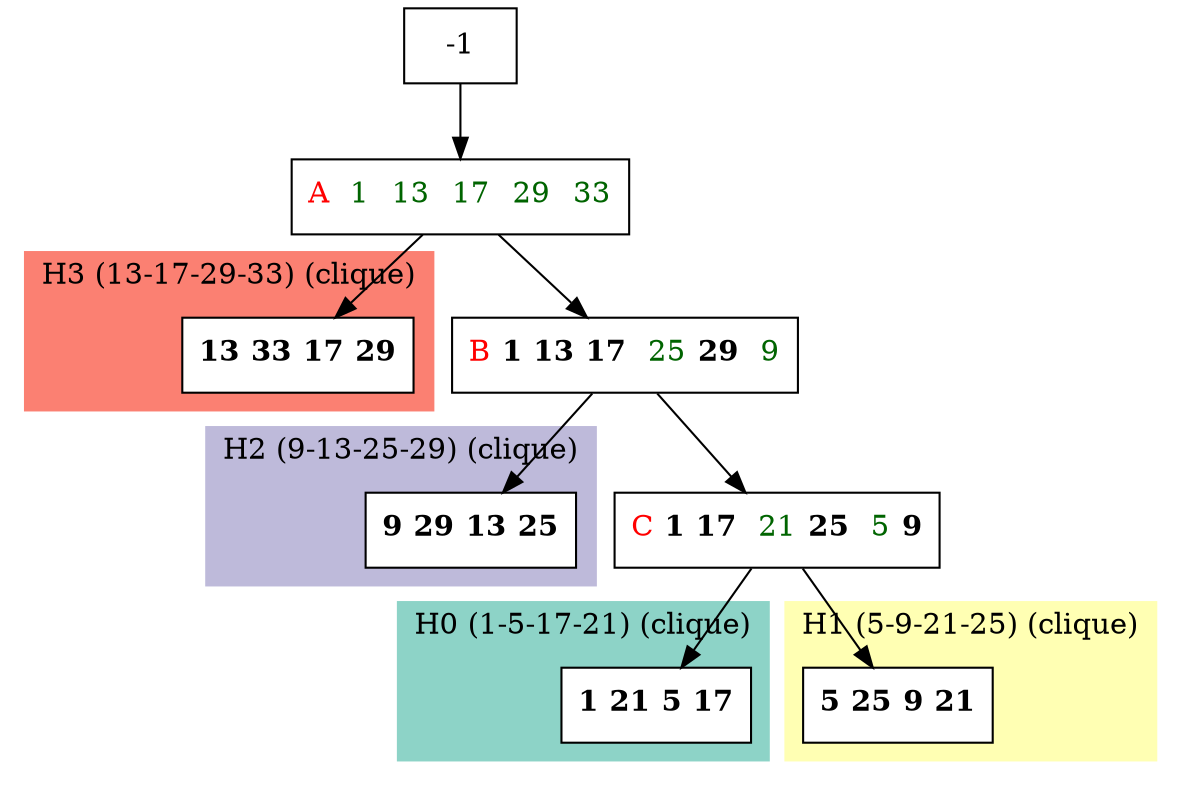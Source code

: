 digraph G {
    node [shape=box];
    subgraph cluster0 {
        node [style=filled,fillcolor=white];
        labeljust="l";
        style=filled;
        color="#8DD3C7";
        H0_0;
        label="H0 (1-5-17-21) (clique)";
    }
    subgraph cluster1 {
        node [style=filled,fillcolor=white];
        labeljust="l";
        style=filled;
        color="#FFFFB3";
        H1_0;
        label="H1 (5-9-21-25) (clique)";
    }
    subgraph cluster2 {
        node [style=filled,fillcolor=white];
        labeljust="l";
        style=filled;
        color="#BEBADA";
        H2_0;
        label="H2 (9-13-25-29) (clique)";
    }
    subgraph cluster3 {
        node [style=filled,fillcolor=white];
        labeljust="l";
        style=filled;
        color="#FB8072";
        H3_0;
        label="H3 (13-17-29-33) (clique)";
    }
     21 [shape=record,label= <{  <FONT COLOR="RED">A</FONT>  <FONT COLOR="DARKGREEN">1</FONT>  <FONT COLOR="DARKGREEN">13</FONT>  <FONT COLOR="DARKGREEN">17</FONT>  <FONT COLOR="DARKGREEN">29</FONT>  <FONT COLOR="DARKGREEN">33</FONT>}> ];
     -1  ->  21;
     H3_0 [shape=record,label= <{ <b>13</b> <b>33</b> <b>17</b> <b>29</b>}> ];
     21  ->  H3_0;
     14 [shape=record,label= <{  <FONT COLOR="RED">B</FONT> <b>1</b> <b>13</b> <b>17</b>  <FONT COLOR="DARKGREEN">25</FONT> <b>29</b>  <FONT COLOR="DARKGREEN">9</FONT>}> ];
     21  ->  14;
     H2_0 [shape=record,label= <{ <b>9</b> <b>29</b> <b>13</b> <b>25</b>}> ];
     14  ->  H2_0;
     1 [shape=record,label= <{  <FONT COLOR="RED">C</FONT> <b>1</b> <b>17</b>  <FONT COLOR="DARKGREEN">21</FONT> <b>25</b>  <FONT COLOR="DARKGREEN">5</FONT> <b>9</b>}> ];
     14  ->  1;
     H0_0 [shape=record,label= <{ <b>1</b> <b>21</b> <b>5</b> <b>17</b>}> ];
     1  ->  H0_0;
     H1_0 [shape=record,label= <{ <b>5</b> <b>25</b> <b>9</b> <b>21</b>}> ];
     1  ->  H1_0;
}
